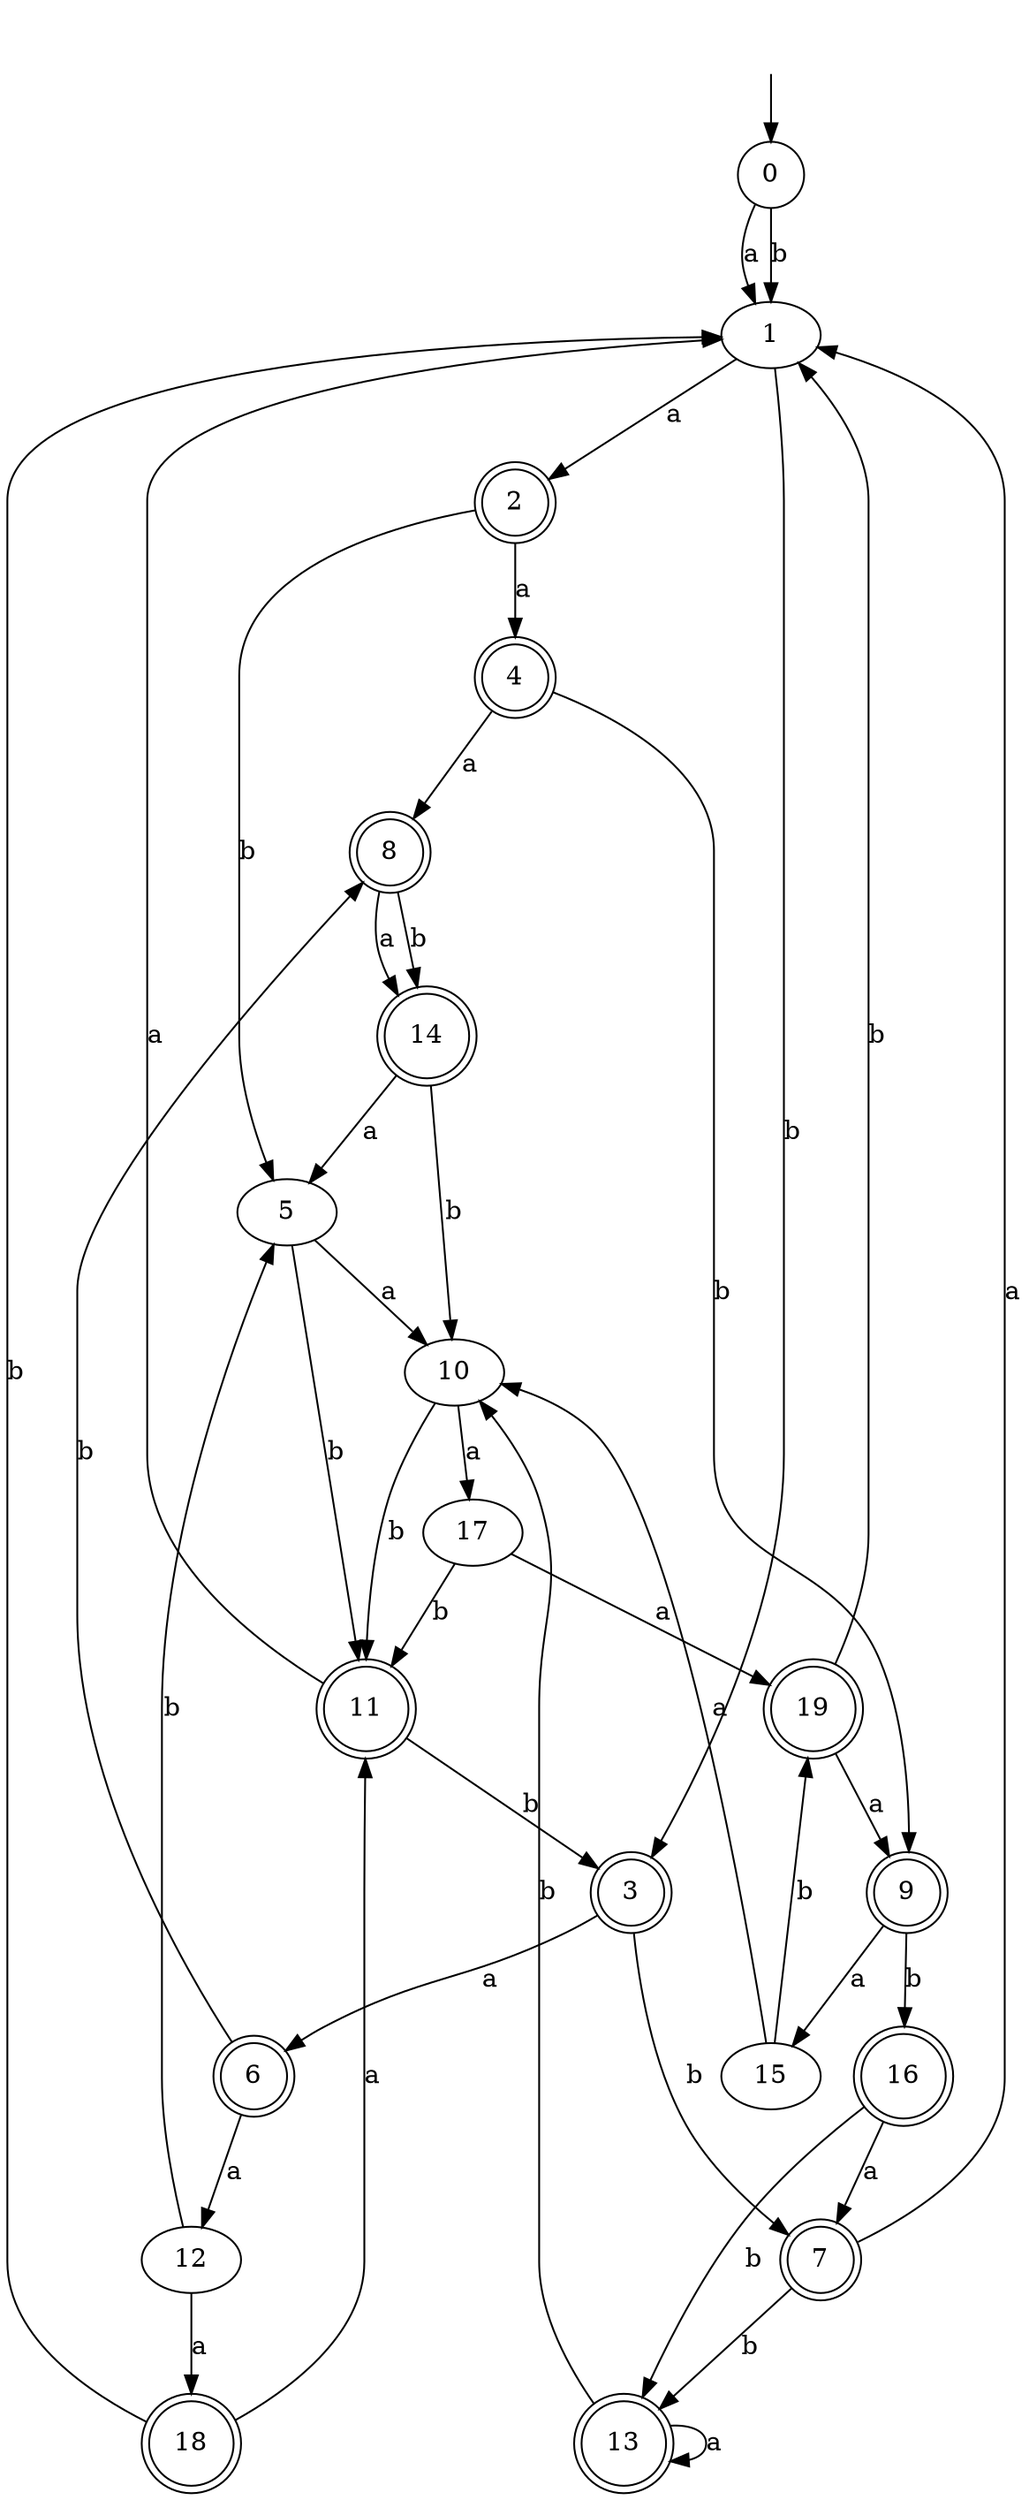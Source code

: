digraph RandomDFA {
  __start0 [label="", shape=none];
  __start0 -> 0 [label=""];
  0 [shape=circle]
  0 -> 1 [label="a"]
  0 -> 1 [label="b"]
  1
  1 -> 2 [label="a"]
  1 -> 3 [label="b"]
  2 [shape=doublecircle]
  2 -> 4 [label="a"]
  2 -> 5 [label="b"]
  3 [shape=doublecircle]
  3 -> 6 [label="a"]
  3 -> 7 [label="b"]
  4 [shape=doublecircle]
  4 -> 8 [label="a"]
  4 -> 9 [label="b"]
  5
  5 -> 10 [label="a"]
  5 -> 11 [label="b"]
  6 [shape=doublecircle]
  6 -> 12 [label="a"]
  6 -> 8 [label="b"]
  7 [shape=doublecircle]
  7 -> 1 [label="a"]
  7 -> 13 [label="b"]
  8 [shape=doublecircle]
  8 -> 14 [label="a"]
  8 -> 14 [label="b"]
  9 [shape=doublecircle]
  9 -> 15 [label="a"]
  9 -> 16 [label="b"]
  10
  10 -> 17 [label="a"]
  10 -> 11 [label="b"]
  11 [shape=doublecircle]
  11 -> 1 [label="a"]
  11 -> 3 [label="b"]
  12
  12 -> 18 [label="a"]
  12 -> 5 [label="b"]
  13 [shape=doublecircle]
  13 -> 13 [label="a"]
  13 -> 10 [label="b"]
  14 [shape=doublecircle]
  14 -> 5 [label="a"]
  14 -> 10 [label="b"]
  15
  15 -> 10 [label="a"]
  15 -> 19 [label="b"]
  16 [shape=doublecircle]
  16 -> 7 [label="a"]
  16 -> 13 [label="b"]
  17
  17 -> 19 [label="a"]
  17 -> 11 [label="b"]
  18 [shape=doublecircle]
  18 -> 11 [label="a"]
  18 -> 1 [label="b"]
  19 [shape=doublecircle]
  19 -> 9 [label="a"]
  19 -> 1 [label="b"]
}
